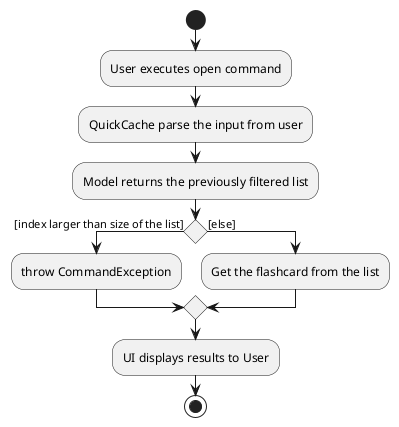 @startuml
start
:User executes open command;
:QuickCache parse the input from user;
:Model returns the previously filtered list;

'Since the beta syntax does not support placing the condition outside the
'diamond we place it as the true branch instead.

if () then ([index larger than size of the list])
    :throw CommandException;
else ([else])
    :Get the flashcard from the list;
endif
:UI displays results to User;
stop
@enduml
